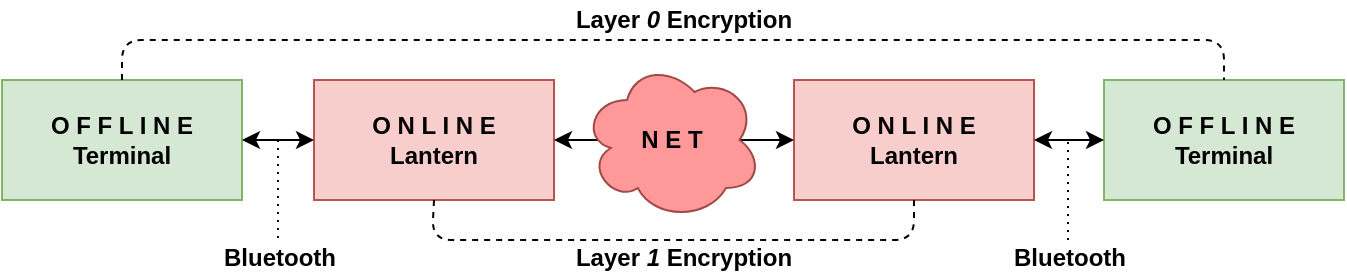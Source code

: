 <mxfile version="13.9.7" type="device"><diagram id="ggZG0zN019yG8q20Rfre" name="architecture"><mxGraphModel dx="1280" dy="715" grid="1" gridSize="10" guides="1" tooltips="1" connect="1" arrows="1" fold="1" page="1" pageScale="1" pageWidth="850" pageHeight="1100" math="0" shadow="0"><root><mxCell id="0"/><mxCell id="1" parent="0"/><mxCell id="8CrnlVaQhXip27kdNDhG-1" value="O F F L I N E&lt;br&gt;Terminal" style="rounded=0;whiteSpace=wrap;html=1;fillColor=#d5e8d4;strokeColor=#82b366;fontStyle=1" parent="1" vertex="1"><mxGeometry x="30" y="60" width="120" height="60" as="geometry"/></mxCell><mxCell id="8CrnlVaQhXip27kdNDhG-2" value="O N L I N E&lt;br&gt;Lantern" style="rounded=0;whiteSpace=wrap;html=1;fillColor=#f8cecc;strokeColor=#b85450;fontStyle=1" parent="1" vertex="1"><mxGeometry x="426" y="60" width="120" height="60" as="geometry"/></mxCell><mxCell id="8CrnlVaQhXip27kdNDhG-3" value="O N L I N E&lt;br&gt;Lantern" style="rounded=0;whiteSpace=wrap;html=1;fillColor=#f8cecc;strokeColor=#b85450;fontStyle=1" parent="1" vertex="1"><mxGeometry x="186" y="60" width="120" height="60" as="geometry"/></mxCell><mxCell id="8CrnlVaQhXip27kdNDhG-4" value="O F F L I N E&lt;br&gt;Terminal" style="rounded=0;whiteSpace=wrap;html=1;fillColor=#d5e8d4;strokeColor=#82b366;fontStyle=1" parent="1" vertex="1"><mxGeometry x="581" y="60" width="120" height="60" as="geometry"/></mxCell><mxCell id="8CrnlVaQhXip27kdNDhG-5" value="" style="endArrow=classic;html=1;strokeWidth=1;exitX=1;exitY=0.5;exitDx=0;exitDy=0;entryX=0;entryY=0.5;entryDx=0;entryDy=0;startArrow=classic;startFill=1;endFill=1;" parent="1" source="8CrnlVaQhXip27kdNDhG-1" target="8CrnlVaQhXip27kdNDhG-3" edge="1"><mxGeometry width="50" height="50" relative="1" as="geometry"><mxPoint x="346" y="260" as="sourcePoint"/><mxPoint x="396" y="210" as="targetPoint"/></mxGeometry></mxCell><mxCell id="8CrnlVaQhXip27kdNDhG-6" value="" style="endArrow=classic;html=1;strokeWidth=1;exitX=1;exitY=0.5;exitDx=0;exitDy=0;entryX=0;entryY=0.5;entryDx=0;entryDy=0;endFill=1;startArrow=classic;startFill=1;" parent="1" source="8CrnlVaQhXip27kdNDhG-2" target="8CrnlVaQhXip27kdNDhG-4" edge="1"><mxGeometry width="50" height="50" relative="1" as="geometry"><mxPoint x="586" y="300" as="sourcePoint"/><mxPoint x="636" y="250" as="targetPoint"/></mxGeometry></mxCell><mxCell id="8CrnlVaQhXip27kdNDhG-7" value="" style="endArrow=classic;html=1;entryX=0;entryY=0.5;entryDx=0;entryDy=0;startArrow=classic;startFill=1;" parent="1" source="8CrnlVaQhXip27kdNDhG-3" target="8CrnlVaQhXip27kdNDhG-2" edge="1"><mxGeometry relative="1" as="geometry"><mxPoint x="336" y="370" as="sourcePoint"/><mxPoint x="436" y="370" as="targetPoint"/></mxGeometry></mxCell><mxCell id="8CrnlVaQhXip27kdNDhG-8" value="N E T" style="ellipse;shape=cloud;whiteSpace=wrap;html=1;fontFamily=Helvetica;fontSize=12;align=center;fontStyle=1;fillColor=#FF9999;strokeColor=#A14946;" parent="8CrnlVaQhXip27kdNDhG-7" vertex="1"><mxGeometry width="90" height="80" relative="1" as="geometry"><mxPoint x="-46" y="-40" as="offset"/></mxGeometry></mxCell><mxCell id="8CrnlVaQhXip27kdNDhG-17" value="Bluetooth" style="text;html=1;strokeColor=none;fillColor=none;align=center;verticalAlign=middle;whiteSpace=wrap;rounded=0;fontStyle=1" parent="1" vertex="1"><mxGeometry x="139" y="139" width="60" height="20" as="geometry"/></mxCell><mxCell id="8CrnlVaQhXip27kdNDhG-18" value="Bluetooth" style="text;html=1;strokeColor=none;fillColor=none;align=center;verticalAlign=middle;whiteSpace=wrap;rounded=0;fontStyle=1" parent="1" vertex="1"><mxGeometry x="534" y="139" width="60" height="20" as="geometry"/></mxCell><mxCell id="8CrnlVaQhXip27kdNDhG-19" value="" style="endArrow=none;dashed=1;html=1;dashPattern=1 3;strokeWidth=1;entryX=0.5;entryY=0;entryDx=0;entryDy=0;" parent="1" edge="1"><mxGeometry width="50" height="50" relative="1" as="geometry"><mxPoint x="168" y="90" as="sourcePoint"/><mxPoint x="168" y="140" as="targetPoint"/></mxGeometry></mxCell><mxCell id="8CrnlVaQhXip27kdNDhG-20" value="" style="endArrow=none;dashed=1;html=1;dashPattern=1 3;strokeWidth=1;exitX=0.5;exitY=0;exitDx=0;exitDy=0;" parent="1" edge="1"><mxGeometry width="50" height="50" relative="1" as="geometry"><mxPoint x="563" y="140" as="sourcePoint"/><mxPoint x="563" y="90" as="targetPoint"/></mxGeometry></mxCell><mxCell id="8CrnlVaQhXip27kdNDhG-21" value="" style="endArrow=none;html=1;exitX=0.5;exitY=0;exitDx=0;exitDy=0;entryX=0.5;entryY=0;entryDx=0;entryDy=0;dashed=1;" parent="1" source="8CrnlVaQhXip27kdNDhG-1" target="8CrnlVaQhXip27kdNDhG-4" edge="1"><mxGeometry width="50" height="50" relative="1" as="geometry"><mxPoint x="156" as="sourcePoint"/><mxPoint x="206" y="-50" as="targetPoint"/><Array as="points"><mxPoint x="90" y="40"/><mxPoint x="641" y="40"/></Array></mxGeometry></mxCell><mxCell id="8CrnlVaQhXip27kdNDhG-29" value="" style="endArrow=none;html=1;exitX=0.5;exitY=1;exitDx=0;exitDy=0;entryX=0.5;entryY=1;entryDx=0;entryDy=0;dashed=1;" parent="1" source="8CrnlVaQhXip27kdNDhG-3" target="8CrnlVaQhXip27kdNDhG-2" edge="1"><mxGeometry width="50" height="50" relative="1" as="geometry"><mxPoint x="245" y="180" as="sourcePoint"/><mxPoint x="796" y="180" as="targetPoint"/><Array as="points"><mxPoint x="245" y="140"/><mxPoint x="366" y="140"/><mxPoint x="486" y="140"/></Array></mxGeometry></mxCell><mxCell id="8CrnlVaQhXip27kdNDhG-30" value="Layer &lt;i&gt;1&lt;/i&gt;&amp;nbsp;Encryption" style="text;html=1;strokeColor=none;fillColor=none;align=center;verticalAlign=middle;whiteSpace=wrap;rounded=0;fontStyle=1" parent="1" vertex="1"><mxGeometry x="306" y="139" width="130" height="20" as="geometry"/></mxCell><mxCell id="8CrnlVaQhXip27kdNDhG-32" value="Layer &lt;i&gt;0&lt;/i&gt;&amp;nbsp;Encryption" style="text;html=1;strokeColor=none;fillColor=none;align=center;verticalAlign=middle;whiteSpace=wrap;rounded=0;fontStyle=1" parent="1" vertex="1"><mxGeometry x="306" y="20" width="130" height="20" as="geometry"/></mxCell></root></mxGraphModel></diagram></mxfile>